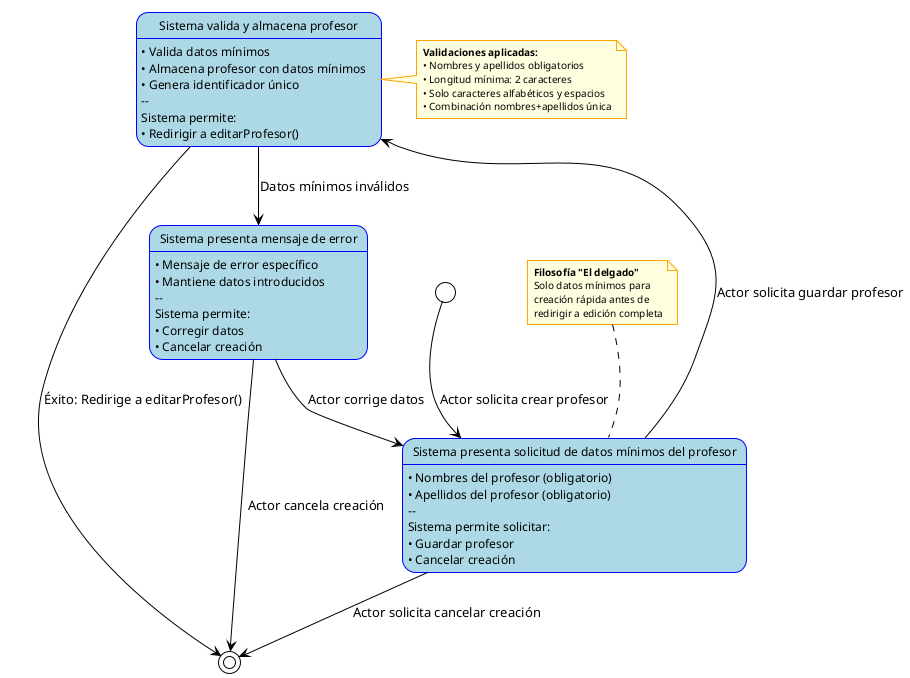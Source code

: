 @startuml crearProfesor-especificacion
!theme plain
skinparam state {
  BackgroundColor LightBlue
  BorderColor Blue
  FontName Arial
  FontSize 12
}
skinparam note {
  BackgroundColor LightYellow
  BorderColor Orange
  FontSize 10
}

state "Sistema presenta solicitud de datos mínimos del profesor" as PresentarSolicitud {
  PresentarSolicitud: • Nombres del profesor (obligatorio)
  PresentarSolicitud: • Apellidos del profesor (obligatorio)
  PresentarSolicitud: --
  PresentarSolicitud: Sistema permite solicitar:
  PresentarSolicitud: • Guardar profesor
  PresentarSolicitud: • Cancelar creación
}

state "Sistema valida y almacena profesor" as ValidarAlmacenar {
  ValidarAlmacenar: • Valida datos mínimos
  ValidarAlmacenar: • Almacena profesor con datos mínimos
  ValidarAlmacenar: • Genera identificador único
  ValidarAlmacenar: --
  ValidarAlmacenar: Sistema permite:
  ValidarAlmacenar: • Redirigir a editarProfesor()
}

state "Sistema presenta mensaje de error" as MostrarError {
  MostrarError: • Mensaje de error específico
  MostrarError: • Mantiene datos introducidos
  MostrarError: --
  MostrarError: Sistema permite:
  MostrarError: • Corregir datos
  MostrarError: • Cancelar creación
}

[*] --> PresentarSolicitud : Actor solicita crear profesor
PresentarSolicitud --> ValidarAlmacenar : Actor solicita guardar profesor
PresentarSolicitud --> [*] : Actor solicita cancelar creación
ValidarAlmacenar --> [*] : Éxito: Redirige a editarProfesor()
ValidarAlmacenar --> MostrarError : Datos mínimos inválidos
MostrarError --> PresentarSolicitud : Actor corrige datos
MostrarError --> [*] : Actor cancela creación

note top of PresentarSolicitud
  <b>Filosofía "El delgado"</b>
  Solo datos mínimos para
  creación rápida antes de
  redirigir a edición completa
end note

note right of ValidarAlmacenar
  <b>Validaciones aplicadas:</b>
  • Nombres y apellidos obligatorios
  • Longitud mínima: 2 caracteres
  • Solo caracteres alfabéticos y espacios
  • Combinación nombres+apellidos única
end note

@enduml
